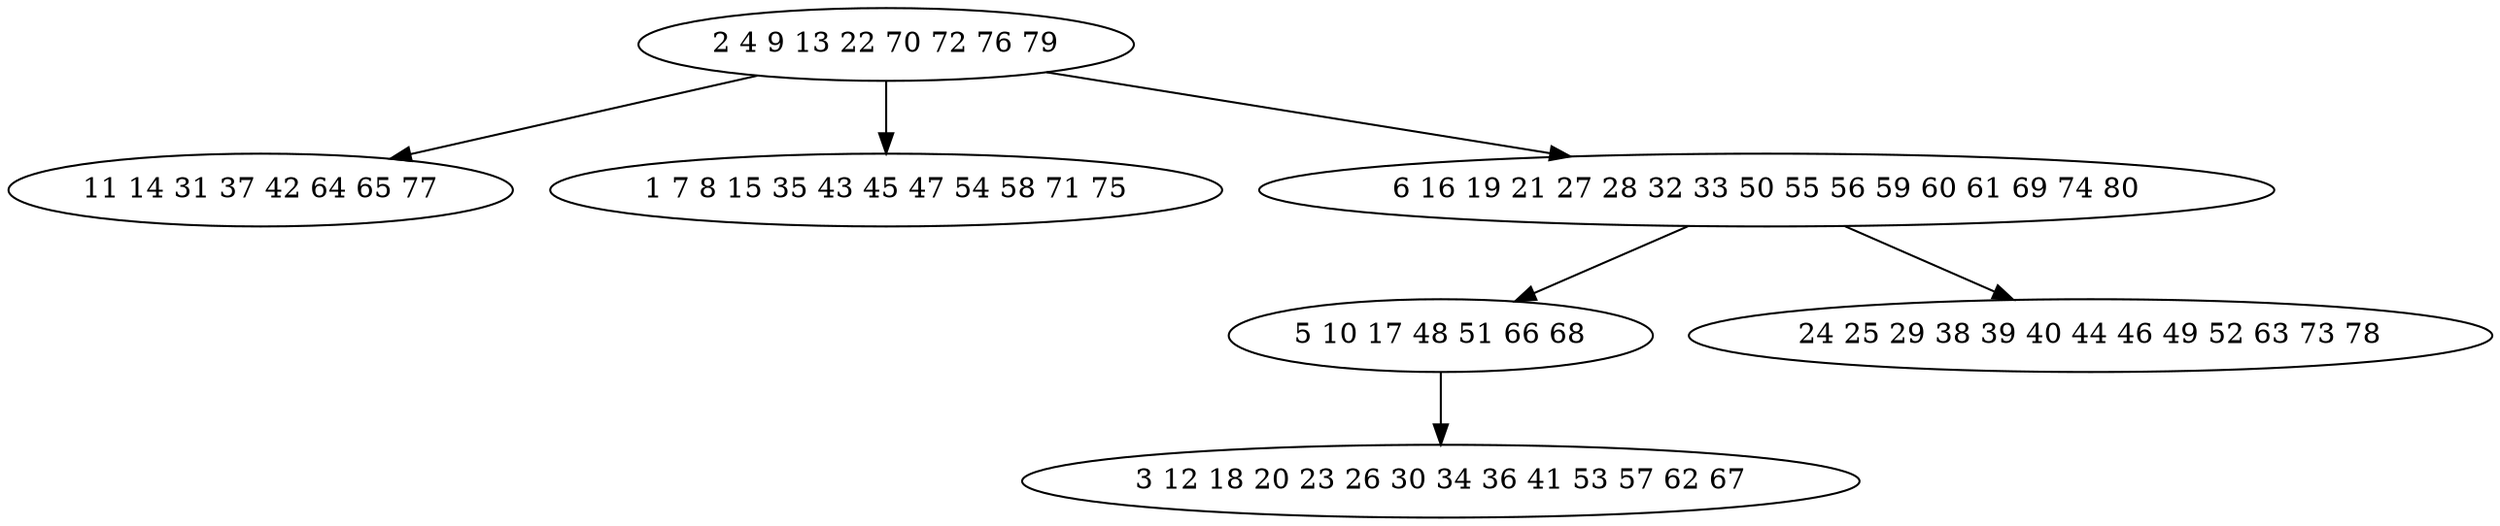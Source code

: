 digraph true_tree {
	"0" -> "1"
	"0" -> "2"
	"0" -> "3"
	"3" -> "4"
	"3" -> "5"
	"4" -> "6"
	"0" [label="2 4 9 13 22 70 72 76 79"];
	"1" [label="11 14 31 37 42 64 65 77"];
	"2" [label="1 7 8 15 35 43 45 47 54 58 71 75"];
	"3" [label="6 16 19 21 27 28 32 33 50 55 56 59 60 61 69 74 80"];
	"4" [label="5 10 17 48 51 66 68"];
	"5" [label="24 25 29 38 39 40 44 46 49 52 63 73 78"];
	"6" [label="3 12 18 20 23 26 30 34 36 41 53 57 62 67"];
}
